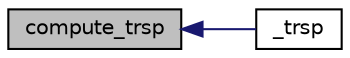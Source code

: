 digraph "compute_trsp"
{
  edge [fontname="Helvetica",fontsize="10",labelfontname="Helvetica",labelfontsize="10"];
  node [fontname="Helvetica",fontsize="10",shape=record];
  rankdir="LR";
  Node122 [label="compute_trsp",height=0.2,width=0.4,color="black", fillcolor="grey75", style="filled", fontcolor="black"];
  Node122 -> Node123 [dir="back",color="midnightblue",fontsize="10",style="solid",fontname="Helvetica"];
  Node123 [label="_trsp",height=0.2,width=0.4,color="black", fillcolor="white", style="filled",URL="$new__trsp_8c.html#a559ef3a487e705263b7ca04b66b8bb2a"];
}
